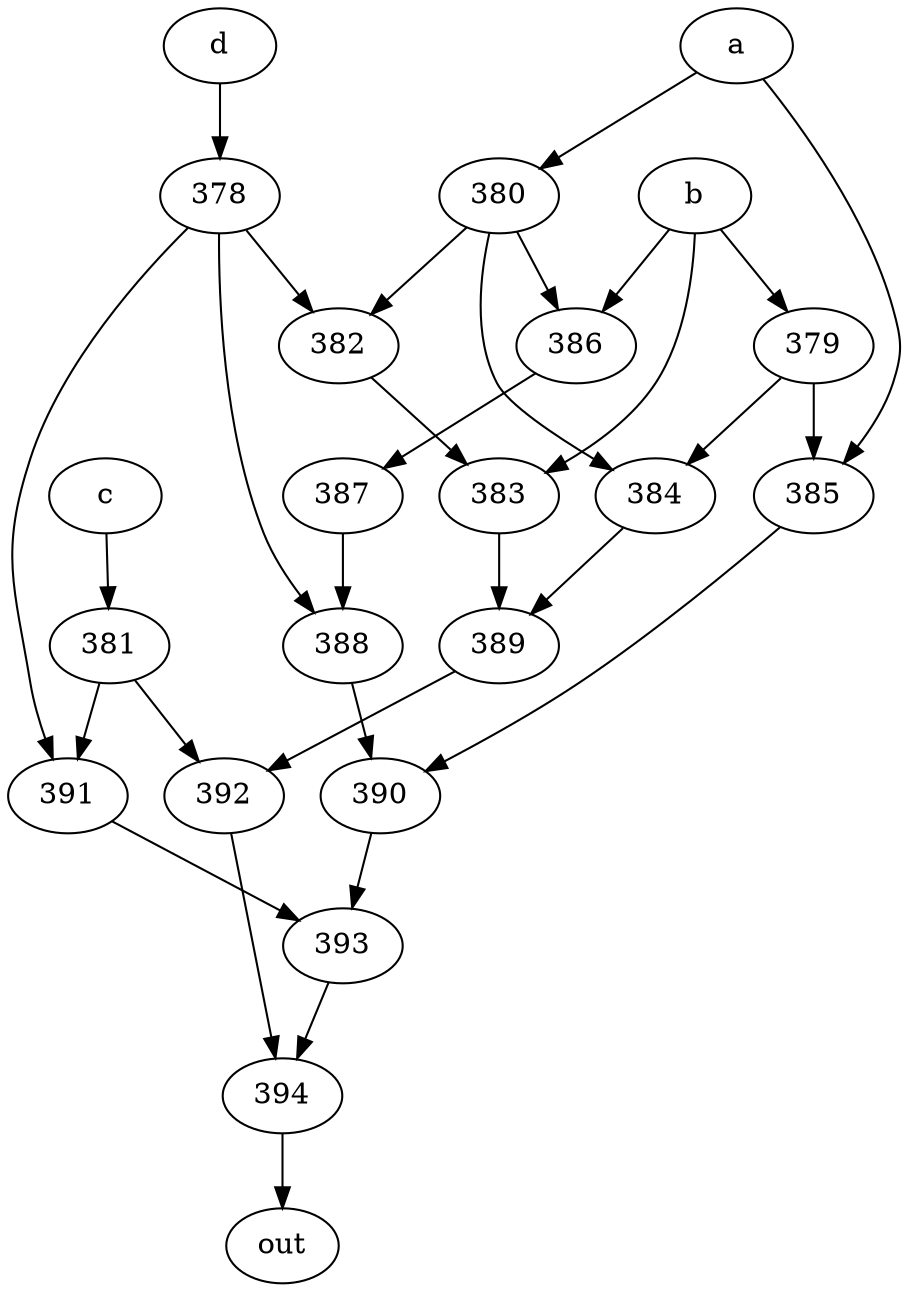 strict digraph "" {
	394 -> out;
	a -> 380;
	a -> 385;
	380 -> 382;
	380 -> 384;
	380 -> 386;
	385 -> 390;
	382 -> 383;
	384 -> 389;
	386 -> 387;
	390 -> 393;
	b -> 386;
	b -> 379;
	b -> 383;
	379 -> 385;
	379 -> 384;
	383 -> 389;
	389 -> 392;
	387 -> 388;
	c -> 381;
	381 -> 391;
	381 -> 392;
	391 -> 393;
	392 -> 394;
	d -> 378;
	378 -> 382;
	378 -> 391;
	378 -> 388;
	388 -> 390;
	393 -> 394;
}

